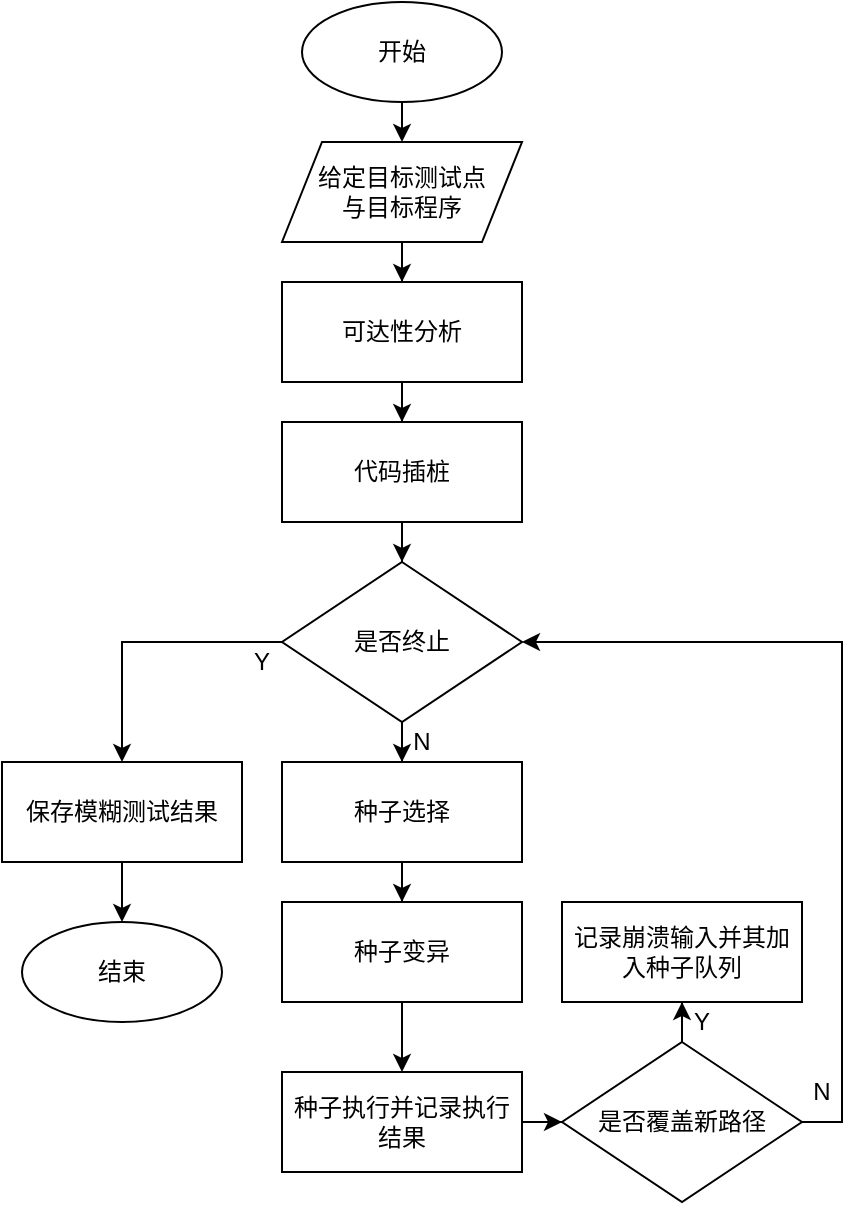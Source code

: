 <mxfile version="24.0.7" type="github">
  <diagram name="第 1 页" id="8u_tG9VJtTxgTjOydQO5">
    <mxGraphModel dx="683" dy="350" grid="1" gridSize="10" guides="1" tooltips="1" connect="1" arrows="1" fold="1" page="1" pageScale="1" pageWidth="827" pageHeight="1169" math="0" shadow="0">
      <root>
        <mxCell id="0" />
        <mxCell id="1" parent="0" />
        <mxCell id="Z7iZ7ZdkSv8AXxoUsAQW-17" value="" style="edgeStyle=orthogonalEdgeStyle;rounded=0;orthogonalLoop=1;jettySize=auto;html=1;" edge="1" parent="1" source="Z7iZ7ZdkSv8AXxoUsAQW-4">
          <mxGeometry relative="1" as="geometry">
            <mxPoint x="440" y="100" as="targetPoint" />
          </mxGeometry>
        </mxCell>
        <mxCell id="Z7iZ7ZdkSv8AXxoUsAQW-4" value="&lt;font face=&quot;宋体&quot;&gt;开始&lt;/font&gt;" style="strokeWidth=1;html=1;shape=mxgraph.flowchart.start_1;whiteSpace=wrap;" vertex="1" parent="1">
          <mxGeometry x="390" y="30" width="100" height="50" as="geometry" />
        </mxCell>
        <mxCell id="Z7iZ7ZdkSv8AXxoUsAQW-19" value="" style="edgeStyle=orthogonalEdgeStyle;rounded=0;orthogonalLoop=1;jettySize=auto;html=1;entryX=0.5;entryY=0;entryDx=0;entryDy=0;" edge="1" parent="1" source="Z7iZ7ZdkSv8AXxoUsAQW-5" target="Z7iZ7ZdkSv8AXxoUsAQW-6">
          <mxGeometry relative="1" as="geometry" />
        </mxCell>
        <mxCell id="Z7iZ7ZdkSv8AXxoUsAQW-5" value="&lt;font&gt;给定目标测试点&lt;/font&gt;&lt;div&gt;&lt;font&gt;与目标程序&lt;/font&gt;&lt;/div&gt;" style="shape=parallelogram;perimeter=parallelogramPerimeter;whiteSpace=wrap;html=1;fixedSize=1;fontFamily=宋体;" vertex="1" parent="1">
          <mxGeometry x="380" y="100" width="120" height="50" as="geometry" />
        </mxCell>
        <mxCell id="Z7iZ7ZdkSv8AXxoUsAQW-21" value="" style="edgeStyle=orthogonalEdgeStyle;rounded=0;orthogonalLoop=1;jettySize=auto;html=1;" edge="1" parent="1" source="Z7iZ7ZdkSv8AXxoUsAQW-6" target="Z7iZ7ZdkSv8AXxoUsAQW-7">
          <mxGeometry relative="1" as="geometry" />
        </mxCell>
        <mxCell id="Z7iZ7ZdkSv8AXxoUsAQW-6" value="可达性分析" style="rounded=0;whiteSpace=wrap;html=1;fontFamily=宋体;" vertex="1" parent="1">
          <mxGeometry x="380" y="170" width="120" height="50" as="geometry" />
        </mxCell>
        <mxCell id="Z7iZ7ZdkSv8AXxoUsAQW-24" value="" style="edgeStyle=orthogonalEdgeStyle;rounded=0;orthogonalLoop=1;jettySize=auto;html=1;" edge="1" parent="1" source="Z7iZ7ZdkSv8AXxoUsAQW-7" target="Z7iZ7ZdkSv8AXxoUsAQW-9">
          <mxGeometry relative="1" as="geometry" />
        </mxCell>
        <mxCell id="Z7iZ7ZdkSv8AXxoUsAQW-7" value="代码插桩" style="rounded=0;whiteSpace=wrap;html=1;fontFamily=宋体;" vertex="1" parent="1">
          <mxGeometry x="380" y="240" width="120" height="50" as="geometry" />
        </mxCell>
        <mxCell id="Z7iZ7ZdkSv8AXxoUsAQW-25" value="" style="edgeStyle=orthogonalEdgeStyle;rounded=0;orthogonalLoop=1;jettySize=auto;html=1;" edge="1" parent="1" source="Z7iZ7ZdkSv8AXxoUsAQW-9" target="Z7iZ7ZdkSv8AXxoUsAQW-10">
          <mxGeometry relative="1" as="geometry" />
        </mxCell>
        <mxCell id="Z7iZ7ZdkSv8AXxoUsAQW-32" style="edgeStyle=orthogonalEdgeStyle;rounded=0;orthogonalLoop=1;jettySize=auto;html=1;entryX=0.5;entryY=0;entryDx=0;entryDy=0;" edge="1" parent="1" source="Z7iZ7ZdkSv8AXxoUsAQW-9" target="Z7iZ7ZdkSv8AXxoUsAQW-31">
          <mxGeometry relative="1" as="geometry" />
        </mxCell>
        <mxCell id="Z7iZ7ZdkSv8AXxoUsAQW-9" value="是否终止" style="rhombus;whiteSpace=wrap;html=1;" vertex="1" parent="1">
          <mxGeometry x="380" y="310" width="120" height="80" as="geometry" />
        </mxCell>
        <mxCell id="Z7iZ7ZdkSv8AXxoUsAQW-26" value="" style="edgeStyle=orthogonalEdgeStyle;rounded=0;orthogonalLoop=1;jettySize=auto;html=1;entryX=0.5;entryY=0;entryDx=0;entryDy=0;" edge="1" parent="1" source="Z7iZ7ZdkSv8AXxoUsAQW-10" target="Z7iZ7ZdkSv8AXxoUsAQW-11">
          <mxGeometry relative="1" as="geometry" />
        </mxCell>
        <mxCell id="Z7iZ7ZdkSv8AXxoUsAQW-10" value="种子选择" style="rounded=0;whiteSpace=wrap;html=1;fontFamily=宋体;" vertex="1" parent="1">
          <mxGeometry x="380" y="410" width="120" height="50" as="geometry" />
        </mxCell>
        <mxCell id="Z7iZ7ZdkSv8AXxoUsAQW-27" value="" style="edgeStyle=orthogonalEdgeStyle;rounded=0;orthogonalLoop=1;jettySize=auto;html=1;" edge="1" parent="1" source="Z7iZ7ZdkSv8AXxoUsAQW-11" target="Z7iZ7ZdkSv8AXxoUsAQW-12">
          <mxGeometry relative="1" as="geometry" />
        </mxCell>
        <mxCell id="Z7iZ7ZdkSv8AXxoUsAQW-11" value="种子变异" style="rounded=0;whiteSpace=wrap;html=1;fontFamily=宋体;" vertex="1" parent="1">
          <mxGeometry x="380" y="480" width="120" height="50" as="geometry" />
        </mxCell>
        <mxCell id="Z7iZ7ZdkSv8AXxoUsAQW-28" value="" style="edgeStyle=orthogonalEdgeStyle;rounded=0;orthogonalLoop=1;jettySize=auto;html=1;" edge="1" parent="1" source="Z7iZ7ZdkSv8AXxoUsAQW-12" target="Z7iZ7ZdkSv8AXxoUsAQW-14">
          <mxGeometry relative="1" as="geometry" />
        </mxCell>
        <mxCell id="Z7iZ7ZdkSv8AXxoUsAQW-12" value="种子执行并记录执行结果" style="rounded=0;whiteSpace=wrap;html=1;fontFamily=宋体;" vertex="1" parent="1">
          <mxGeometry x="380" y="565" width="120" height="50" as="geometry" />
        </mxCell>
        <mxCell id="Z7iZ7ZdkSv8AXxoUsAQW-29" value="" style="edgeStyle=orthogonalEdgeStyle;rounded=0;orthogonalLoop=1;jettySize=auto;html=1;" edge="1" parent="1" source="Z7iZ7ZdkSv8AXxoUsAQW-14" target="Z7iZ7ZdkSv8AXxoUsAQW-15">
          <mxGeometry relative="1" as="geometry" />
        </mxCell>
        <mxCell id="Z7iZ7ZdkSv8AXxoUsAQW-30" style="edgeStyle=orthogonalEdgeStyle;rounded=0;orthogonalLoop=1;jettySize=auto;html=1;entryX=1;entryY=0.5;entryDx=0;entryDy=0;" edge="1" parent="1" source="Z7iZ7ZdkSv8AXxoUsAQW-14" target="Z7iZ7ZdkSv8AXxoUsAQW-9">
          <mxGeometry relative="1" as="geometry">
            <Array as="points">
              <mxPoint x="660" y="590" />
              <mxPoint x="660" y="350" />
            </Array>
          </mxGeometry>
        </mxCell>
        <mxCell id="Z7iZ7ZdkSv8AXxoUsAQW-14" value="是否覆盖新路径" style="rhombus;whiteSpace=wrap;html=1;" vertex="1" parent="1">
          <mxGeometry x="520" y="550" width="120" height="80" as="geometry" />
        </mxCell>
        <mxCell id="Z7iZ7ZdkSv8AXxoUsAQW-15" value="记录崩溃输入并其加入种子队列" style="rounded=0;whiteSpace=wrap;html=1;fontFamily=宋体;" vertex="1" parent="1">
          <mxGeometry x="520" y="480" width="120" height="50" as="geometry" />
        </mxCell>
        <mxCell id="Z7iZ7ZdkSv8AXxoUsAQW-34" value="" style="edgeStyle=orthogonalEdgeStyle;rounded=0;orthogonalLoop=1;jettySize=auto;html=1;" edge="1" parent="1" source="Z7iZ7ZdkSv8AXxoUsAQW-31" target="Z7iZ7ZdkSv8AXxoUsAQW-33">
          <mxGeometry relative="1" as="geometry" />
        </mxCell>
        <mxCell id="Z7iZ7ZdkSv8AXxoUsAQW-31" value="保存模糊测试结果" style="rounded=0;whiteSpace=wrap;html=1;fontFamily=宋体;" vertex="1" parent="1">
          <mxGeometry x="240" y="410" width="120" height="50" as="geometry" />
        </mxCell>
        <mxCell id="Z7iZ7ZdkSv8AXxoUsAQW-33" value="&lt;font face=&quot;宋体&quot;&gt;结束&lt;/font&gt;" style="strokeWidth=1;html=1;shape=mxgraph.flowchart.start_1;whiteSpace=wrap;" vertex="1" parent="1">
          <mxGeometry x="250" y="490" width="100" height="50" as="geometry" />
        </mxCell>
        <mxCell id="Z7iZ7ZdkSv8AXxoUsAQW-36" value="N" style="text;html=1;align=center;verticalAlign=middle;whiteSpace=wrap;rounded=0;" vertex="1" parent="1">
          <mxGeometry x="440" y="390" width="20" height="20" as="geometry" />
        </mxCell>
        <mxCell id="Z7iZ7ZdkSv8AXxoUsAQW-37" value="N" style="text;html=1;align=center;verticalAlign=middle;whiteSpace=wrap;rounded=0;" vertex="1" parent="1">
          <mxGeometry x="640" y="565" width="20" height="20" as="geometry" />
        </mxCell>
        <mxCell id="Z7iZ7ZdkSv8AXxoUsAQW-38" value="Y" style="text;html=1;align=center;verticalAlign=middle;whiteSpace=wrap;rounded=0;" vertex="1" parent="1">
          <mxGeometry x="360" y="350" width="20" height="20" as="geometry" />
        </mxCell>
        <mxCell id="Z7iZ7ZdkSv8AXxoUsAQW-39" value="Y" style="text;html=1;align=center;verticalAlign=middle;whiteSpace=wrap;rounded=0;" vertex="1" parent="1">
          <mxGeometry x="580" y="530" width="20" height="20" as="geometry" />
        </mxCell>
      </root>
    </mxGraphModel>
  </diagram>
</mxfile>
